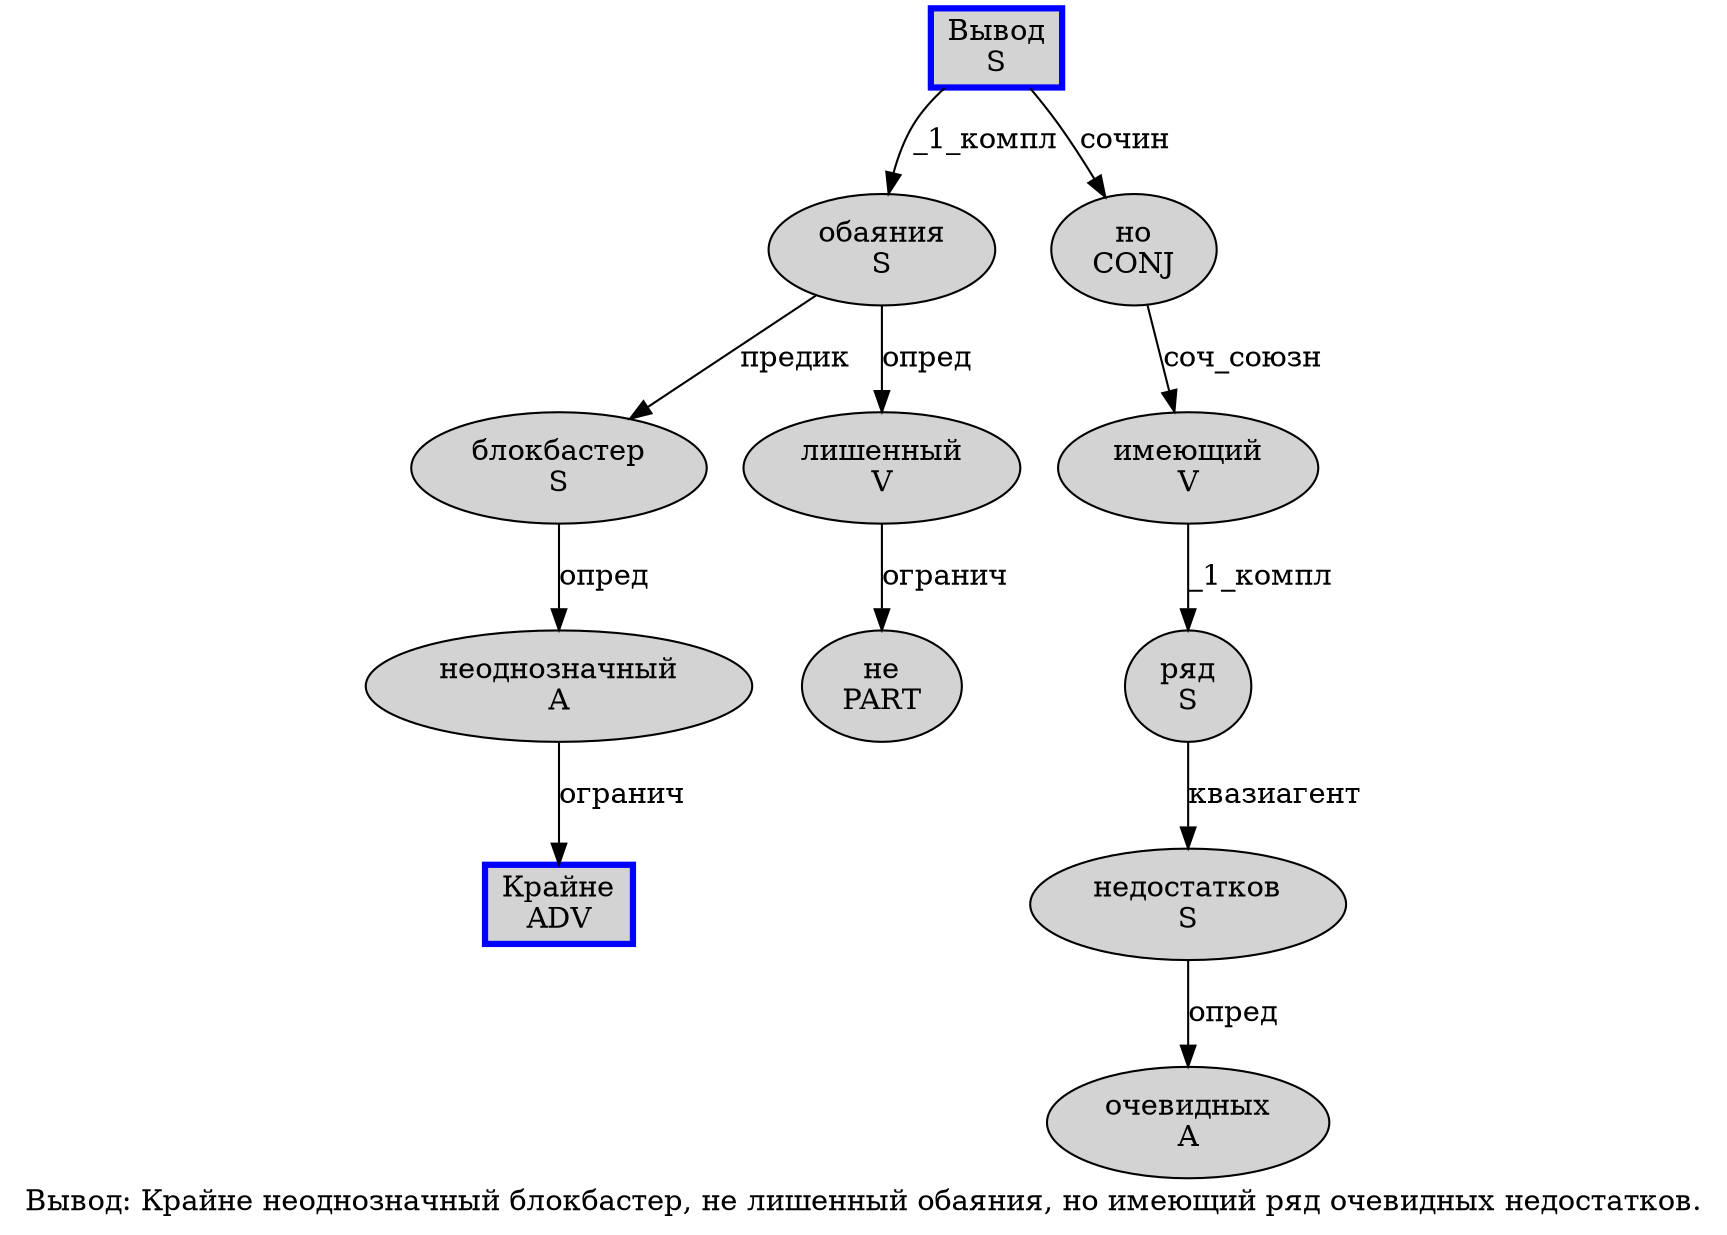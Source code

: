 digraph SENTENCE_4992 {
	graph [label="Вывод: Крайне неоднозначный блокбастер, не лишенный обаяния, но имеющий ряд очевидных недостатков."]
	node [style=filled]
		0 [label="Вывод
S" color=blue fillcolor=lightgray penwidth=3 shape=box]
		2 [label="Крайне
ADV" color=blue fillcolor=lightgray penwidth=3 shape=box]
		3 [label="неоднозначный
A" color="" fillcolor=lightgray penwidth=1 shape=ellipse]
		4 [label="блокбастер
S" color="" fillcolor=lightgray penwidth=1 shape=ellipse]
		6 [label="не
PART" color="" fillcolor=lightgray penwidth=1 shape=ellipse]
		7 [label="лишенный
V" color="" fillcolor=lightgray penwidth=1 shape=ellipse]
		8 [label="обаяния
S" color="" fillcolor=lightgray penwidth=1 shape=ellipse]
		10 [label="но
CONJ" color="" fillcolor=lightgray penwidth=1 shape=ellipse]
		11 [label="имеющий
V" color="" fillcolor=lightgray penwidth=1 shape=ellipse]
		12 [label="ряд
S" color="" fillcolor=lightgray penwidth=1 shape=ellipse]
		13 [label="очевидных
A" color="" fillcolor=lightgray penwidth=1 shape=ellipse]
		14 [label="недостатков
S" color="" fillcolor=lightgray penwidth=1 shape=ellipse]
			10 -> 11 [label="соч_союзн"]
			14 -> 13 [label="опред"]
			4 -> 3 [label="опред"]
			0 -> 8 [label="_1_компл"]
			0 -> 10 [label="сочин"]
			3 -> 2 [label="огранич"]
			11 -> 12 [label="_1_компл"]
			7 -> 6 [label="огранич"]
			12 -> 14 [label="квазиагент"]
			8 -> 4 [label="предик"]
			8 -> 7 [label="опред"]
}